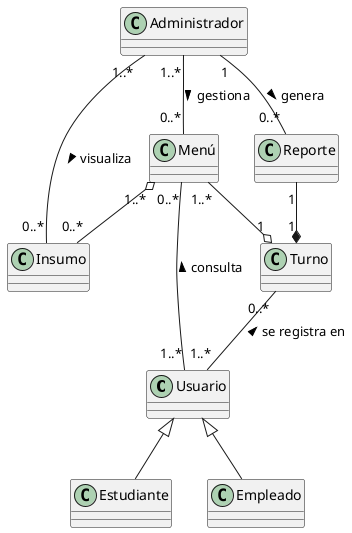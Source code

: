 @startuml Diagrama de clases

class Usuario {

}

class Estudiante  {

}

class Empleado  {

}

class Administrador  {

}

class Turno {

}

class Menú {

}

class Insumo {

}

class Reporte {

}

Usuario <|-- Estudiante
Usuario <|-- Empleado
Usuario "1..*" -up- "0..*" Turno : se registra en >
Usuario "1..*" -up- "0..*" Menú : consulta >
Administrador "1..*" -- "0..*" Menú : gestiona >
Administrador "1" -- "0..*" Reporte : genera >
Administrador "1..*" -- "0..*" Insumo : visualiza >
Menú "1..*" o-- "0..*" Insumo
Menú "1..*" --o "1" Turno
Reporte "1" --* "1" Turno

@enduml